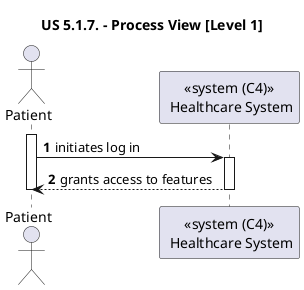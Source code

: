 @startuml

title "US 5.1.7. - Process View [Level 1]"

autonumber

actor Patient as ADM
participant "<<system (C4)>>\n Healthcare System" as SYS

activate ADM
ADM -> SYS : initiates log in
activate SYS

SYS --> ADM : grants access to features
deactivate SYS
deactivate ADM

@enduml